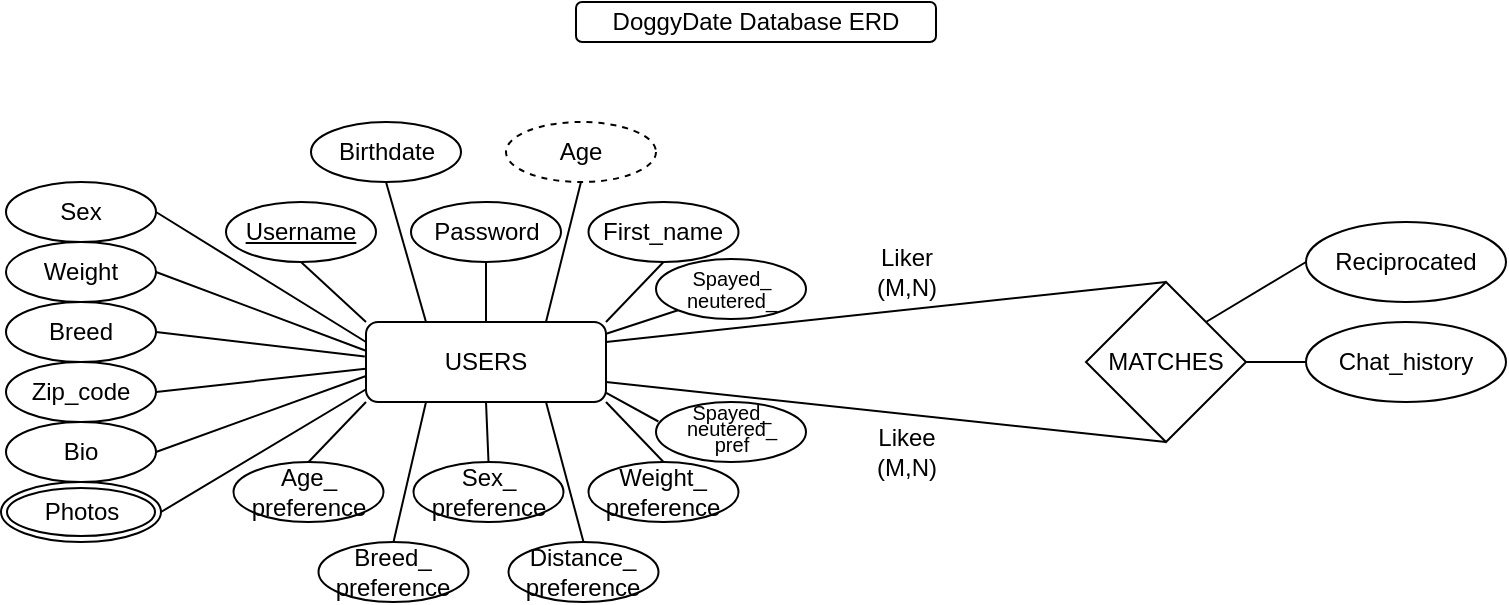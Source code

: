 <mxfile version="13.7.4" type="google"><diagram id="R2lEEEUBdFMjLlhIrx00" name="Page-1"><mxGraphModel dx="757" dy="370" grid="1" gridSize="10" guides="1" tooltips="1" connect="1" arrows="1" fold="1" page="1" pageScale="1" pageWidth="850" pageHeight="1100" math="0" shadow="0" extFonts="Permanent Marker^https://fonts.googleapis.com/css?family=Permanent+Marker"><root><mxCell id="0"/><mxCell id="1" parent="0"/><mxCell id="er2DGWhzI8aFqKqLN9yp-5" style="rounded=0;orthogonalLoop=1;jettySize=auto;html=1;exitX=1;exitY=0.25;exitDx=0;exitDy=0;entryX=0.5;entryY=0;entryDx=0;entryDy=0;endArrow=none;endFill=0;" parent="1" source="er2DGWhzI8aFqKqLN9yp-2" target="er2DGWhzI8aFqKqLN9yp-3" edge="1"><mxGeometry relative="1" as="geometry"/></mxCell><mxCell id="er2DGWhzI8aFqKqLN9yp-6" style="edgeStyle=none;rounded=0;orthogonalLoop=1;jettySize=auto;html=1;exitX=1;exitY=0.75;exitDx=0;exitDy=0;entryX=0.5;entryY=1;entryDx=0;entryDy=0;endArrow=none;endFill=0;" parent="1" source="er2DGWhzI8aFqKqLN9yp-2" target="er2DGWhzI8aFqKqLN9yp-3" edge="1"><mxGeometry relative="1" as="geometry"/></mxCell><mxCell id="er2DGWhzI8aFqKqLN9yp-414" style="edgeStyle=none;rounded=0;orthogonalLoop=1;jettySize=auto;html=1;exitX=0;exitY=0;exitDx=0;exitDy=0;entryX=0.5;entryY=1;entryDx=0;entryDy=0;endArrow=none;endFill=0;" parent="1" source="er2DGWhzI8aFqKqLN9yp-2" target="er2DGWhzI8aFqKqLN9yp-410" edge="1"><mxGeometry relative="1" as="geometry"/></mxCell><mxCell id="er2DGWhzI8aFqKqLN9yp-422" style="rounded=0;orthogonalLoop=1;jettySize=auto;html=1;exitX=0.25;exitY=0;exitDx=0;exitDy=0;entryX=0.5;entryY=1;entryDx=0;entryDy=0;endArrow=none;endFill=0;" parent="1" source="er2DGWhzI8aFqKqLN9yp-2" target="er2DGWhzI8aFqKqLN9yp-162" edge="1"><mxGeometry relative="1" as="geometry"/></mxCell><mxCell id="er2DGWhzI8aFqKqLN9yp-423" style="edgeStyle=none;rounded=0;orthogonalLoop=1;jettySize=auto;html=1;exitX=0.75;exitY=0;exitDx=0;exitDy=0;entryX=0.5;entryY=1;entryDx=0;entryDy=0;endArrow=none;endFill=0;" parent="1" source="er2DGWhzI8aFqKqLN9yp-2" target="er2DGWhzI8aFqKqLN9yp-409" edge="1"><mxGeometry relative="1" as="geometry"/></mxCell><mxCell id="er2DGWhzI8aFqKqLN9yp-424" style="edgeStyle=none;rounded=0;orthogonalLoop=1;jettySize=auto;html=1;exitX=0;exitY=1;exitDx=0;exitDy=0;entryX=0.5;entryY=0;entryDx=0;entryDy=0;endArrow=none;endFill=0;" parent="1" source="er2DGWhzI8aFqKqLN9yp-2" target="er2DGWhzI8aFqKqLN9yp-285" edge="1"><mxGeometry relative="1" as="geometry"/></mxCell><mxCell id="er2DGWhzI8aFqKqLN9yp-425" style="edgeStyle=none;rounded=0;orthogonalLoop=1;jettySize=auto;html=1;exitX=1;exitY=1;exitDx=0;exitDy=0;entryX=0.5;entryY=0;entryDx=0;entryDy=0;endArrow=none;endFill=0;" parent="1" source="er2DGWhzI8aFqKqLN9yp-2" target="er2DGWhzI8aFqKqLN9yp-281" edge="1"><mxGeometry relative="1" as="geometry"/></mxCell><mxCell id="er2DGWhzI8aFqKqLN9yp-426" style="edgeStyle=none;rounded=0;orthogonalLoop=1;jettySize=auto;html=1;exitX=0.5;exitY=1;exitDx=0;exitDy=0;entryX=0.5;entryY=0;entryDx=0;entryDy=0;endArrow=none;endFill=0;" parent="1" source="er2DGWhzI8aFqKqLN9yp-2" target="er2DGWhzI8aFqKqLN9yp-284" edge="1"><mxGeometry relative="1" as="geometry"/></mxCell><mxCell id="er2DGWhzI8aFqKqLN9yp-427" style="edgeStyle=none;rounded=0;orthogonalLoop=1;jettySize=auto;html=1;exitX=0.25;exitY=1;exitDx=0;exitDy=0;entryX=0.5;entryY=0;entryDx=0;entryDy=0;endArrow=none;endFill=0;" parent="1" source="er2DGWhzI8aFqKqLN9yp-2" target="er2DGWhzI8aFqKqLN9yp-282" edge="1"><mxGeometry relative="1" as="geometry"/></mxCell><mxCell id="er2DGWhzI8aFqKqLN9yp-428" style="edgeStyle=none;rounded=0;orthogonalLoop=1;jettySize=auto;html=1;exitX=0.75;exitY=1;exitDx=0;exitDy=0;entryX=0.5;entryY=0;entryDx=0;entryDy=0;endArrow=none;endFill=0;" parent="1" source="er2DGWhzI8aFqKqLN9yp-2" target="er2DGWhzI8aFqKqLN9yp-148" edge="1"><mxGeometry relative="1" as="geometry"/></mxCell><mxCell id="er2DGWhzI8aFqKqLN9yp-429" style="edgeStyle=none;rounded=0;orthogonalLoop=1;jettySize=auto;html=1;exitX=0.5;exitY=0;exitDx=0;exitDy=0;entryX=0.5;entryY=1;entryDx=0;entryDy=0;endArrow=none;endFill=0;" parent="1" source="er2DGWhzI8aFqKqLN9yp-2" target="er2DGWhzI8aFqKqLN9yp-180" edge="1"><mxGeometry relative="1" as="geometry"/></mxCell><mxCell id="er2DGWhzI8aFqKqLN9yp-430" style="edgeStyle=none;rounded=0;orthogonalLoop=1;jettySize=auto;html=1;exitX=1;exitY=0;exitDx=0;exitDy=0;entryX=0.5;entryY=1;entryDx=0;entryDy=0;endArrow=none;endFill=0;" parent="1" source="er2DGWhzI8aFqKqLN9yp-2" target="er2DGWhzI8aFqKqLN9yp-302" edge="1"><mxGeometry relative="1" as="geometry"/></mxCell><mxCell id="er2DGWhzI8aFqKqLN9yp-2" value="USERS" style="rounded=1;whiteSpace=wrap;html=1;" parent="1" vertex="1"><mxGeometry x="230" y="180" width="120" height="40" as="geometry"/></mxCell><mxCell id="er2DGWhzI8aFqKqLN9yp-3" value="MATCHES" style="rhombus;whiteSpace=wrap;html=1;" parent="1" vertex="1"><mxGeometry x="590" y="160" width="80" height="80" as="geometry"/></mxCell><mxCell id="er2DGWhzI8aFqKqLN9yp-302" value="First_name" style="ellipse;whiteSpace=wrap;html=1;align=center;" parent="1" vertex="1"><mxGeometry x="341.25" y="120" width="75" height="30" as="geometry"/></mxCell><mxCell id="er2DGWhzI8aFqKqLN9yp-180" value="Password" style="ellipse;whiteSpace=wrap;html=1;align=center;" parent="1" vertex="1"><mxGeometry x="252.5" y="120" width="75" height="30" as="geometry"/></mxCell><mxCell id="er2DGWhzI8aFqKqLN9yp-436" style="edgeStyle=none;rounded=0;orthogonalLoop=1;jettySize=auto;html=1;exitX=1;exitY=0.5;exitDx=0;exitDy=0;entryX=-0.005;entryY=0.432;entryDx=0;entryDy=0;entryPerimeter=0;endArrow=none;endFill=0;" parent="1" source="er2DGWhzI8aFqKqLN9yp-271" target="er2DGWhzI8aFqKqLN9yp-2" edge="1"><mxGeometry relative="1" as="geometry"/></mxCell><mxCell id="er2DGWhzI8aFqKqLN9yp-271" value="Breed" style="ellipse;whiteSpace=wrap;html=1;align=center;" parent="1" vertex="1"><mxGeometry x="50" y="170" width="75" height="30" as="geometry"/></mxCell><mxCell id="er2DGWhzI8aFqKqLN9yp-435" style="edgeStyle=none;rounded=0;orthogonalLoop=1;jettySize=auto;html=1;exitX=1;exitY=0.5;exitDx=0;exitDy=0;endArrow=none;endFill=0;entryX=-0.003;entryY=0.357;entryDx=0;entryDy=0;entryPerimeter=0;" parent="1" source="er2DGWhzI8aFqKqLN9yp-280" target="er2DGWhzI8aFqKqLN9yp-2" edge="1"><mxGeometry relative="1" as="geometry"><mxPoint x="200" y="190" as="targetPoint"/></mxGeometry></mxCell><mxCell id="er2DGWhzI8aFqKqLN9yp-280" value="Weight" style="ellipse;whiteSpace=wrap;html=1;align=center;" parent="1" vertex="1"><mxGeometry x="50" y="140" width="75" height="30" as="geometry"/></mxCell><mxCell id="er2DGWhzI8aFqKqLN9yp-281" value="Weight_&lt;br&gt;preference" style="ellipse;whiteSpace=wrap;html=1;align=center;" parent="1" vertex="1"><mxGeometry x="341.25" y="250" width="75" height="30" as="geometry"/></mxCell><mxCell id="er2DGWhzI8aFqKqLN9yp-282" value="Breed_&lt;br&gt;preference" style="ellipse;whiteSpace=wrap;html=1;align=center;" parent="1" vertex="1"><mxGeometry x="206.25" y="290" width="75" height="30" as="geometry"/></mxCell><mxCell id="er2DGWhzI8aFqKqLN9yp-437" style="edgeStyle=none;rounded=0;orthogonalLoop=1;jettySize=auto;html=1;exitX=1;exitY=0.5;exitDx=0;exitDy=0;entryX=-0.002;entryY=0.584;entryDx=0;entryDy=0;entryPerimeter=0;endArrow=none;endFill=0;" parent="1" source="er2DGWhzI8aFqKqLN9yp-283" target="er2DGWhzI8aFqKqLN9yp-2" edge="1"><mxGeometry relative="1" as="geometry"/></mxCell><mxCell id="er2DGWhzI8aFqKqLN9yp-283" value="Zip_code" style="ellipse;whiteSpace=wrap;html=1;align=center;" parent="1" vertex="1"><mxGeometry x="50" y="200" width="75" height="30" as="geometry"/></mxCell><mxCell id="er2DGWhzI8aFqKqLN9yp-284" value="Sex_&lt;br&gt;preference" style="ellipse;whiteSpace=wrap;html=1;align=center;" parent="1" vertex="1"><mxGeometry x="253.75" y="250" width="75" height="30" as="geometry"/></mxCell><mxCell id="er2DGWhzI8aFqKqLN9yp-285" value="Age_&lt;br&gt;preference" style="ellipse;whiteSpace=wrap;html=1;align=center;" parent="1" vertex="1"><mxGeometry x="163.75" y="250" width="75" height="30" as="geometry"/></mxCell><mxCell id="er2DGWhzI8aFqKqLN9yp-431" style="edgeStyle=none;rounded=0;orthogonalLoop=1;jettySize=auto;html=1;exitX=1;exitY=0.5;exitDx=0;exitDy=0;entryX=0;entryY=0.25;entryDx=0;entryDy=0;endArrow=none;endFill=0;" parent="1" source="er2DGWhzI8aFqKqLN9yp-57" target="er2DGWhzI8aFqKqLN9yp-2" edge="1"><mxGeometry relative="1" as="geometry"/></mxCell><mxCell id="er2DGWhzI8aFqKqLN9yp-57" value="Sex" style="ellipse;whiteSpace=wrap;html=1;align=center;" parent="1" vertex="1"><mxGeometry x="50" y="110" width="75" height="30" as="geometry"/></mxCell><mxCell id="er2DGWhzI8aFqKqLN9yp-148" value="Distance_&lt;br&gt;preference" style="ellipse;whiteSpace=wrap;html=1;align=center;" parent="1" vertex="1"><mxGeometry x="301.25" y="290" width="75" height="30" as="geometry"/></mxCell><mxCell id="er2DGWhzI8aFqKqLN9yp-434" style="edgeStyle=none;rounded=0;orthogonalLoop=1;jettySize=auto;html=1;exitX=1;exitY=0.5;exitDx=0;exitDy=0;endArrow=none;endFill=0;" parent="1" source="er2DGWhzI8aFqKqLN9yp-158" edge="1"><mxGeometry relative="1" as="geometry"><mxPoint x="230" y="207" as="targetPoint"/><Array as="points"/></mxGeometry></mxCell><mxCell id="er2DGWhzI8aFqKqLN9yp-158" value="Bio" style="ellipse;whiteSpace=wrap;html=1;align=center;" parent="1" vertex="1"><mxGeometry x="50" y="230" width="75" height="30" as="geometry"/></mxCell><mxCell id="er2DGWhzI8aFqKqLN9yp-438" style="edgeStyle=none;rounded=0;orthogonalLoop=1;jettySize=auto;html=1;exitX=0;exitY=0.5;exitDx=0;exitDy=0;entryX=1;entryY=0.5;entryDx=0;entryDy=0;endArrow=none;endFill=0;" parent="1" source="er2DGWhzI8aFqKqLN9yp-159" target="er2DGWhzI8aFqKqLN9yp-3" edge="1"><mxGeometry relative="1" as="geometry"/></mxCell><mxCell id="er2DGWhzI8aFqKqLN9yp-159" value="Chat_history" style="ellipse;whiteSpace=wrap;html=1;align=center;" parent="1" vertex="1"><mxGeometry x="700" y="180" width="100" height="40" as="geometry"/></mxCell><mxCell id="er2DGWhzI8aFqKqLN9yp-162" value="Birthdate" style="ellipse;whiteSpace=wrap;html=1;align=center;" parent="1" vertex="1"><mxGeometry x="202.5" y="80" width="75" height="30" as="geometry"/></mxCell><mxCell id="er2DGWhzI8aFqKqLN9yp-409" value="Age" style="ellipse;whiteSpace=wrap;html=1;align=center;dashed=1;" parent="1" vertex="1"><mxGeometry x="300" y="80" width="75" height="30" as="geometry"/></mxCell><mxCell id="er2DGWhzI8aFqKqLN9yp-410" value="Username" style="ellipse;whiteSpace=wrap;html=1;align=center;fontStyle=4;" parent="1" vertex="1"><mxGeometry x="160" y="120" width="75" height="30" as="geometry"/></mxCell><mxCell id="er2DGWhzI8aFqKqLN9yp-439" value="DoggyDate Database ERD" style="rounded=1;whiteSpace=wrap;html=1;" parent="1" vertex="1"><mxGeometry x="335" y="20" width="180" height="20" as="geometry"/></mxCell><mxCell id="er2DGWhzI8aFqKqLN9yp-440" value="Liker&lt;br&gt;(M,N)" style="text;html=1;align=center;verticalAlign=middle;resizable=0;points=[];autosize=1;" parent="1" vertex="1"><mxGeometry x="475" y="140" width="50" height="30" as="geometry"/></mxCell><mxCell id="er2DGWhzI8aFqKqLN9yp-441" value="Likee&lt;br&gt;(M,N)" style="text;html=1;align=center;verticalAlign=middle;resizable=0;points=[];autosize=1;" parent="1" vertex="1"><mxGeometry x="475" y="230" width="50" height="30" as="geometry"/></mxCell><mxCell id="er2DGWhzI8aFqKqLN9yp-446" style="edgeStyle=none;rounded=0;orthogonalLoop=1;jettySize=auto;html=1;exitX=0;exitY=0.5;exitDx=0;exitDy=0;entryX=1;entryY=0;entryDx=0;entryDy=0;endArrow=none;endFill=0;" parent="1" source="er2DGWhzI8aFqKqLN9yp-444" target="er2DGWhzI8aFqKqLN9yp-3" edge="1"><mxGeometry relative="1" as="geometry"/></mxCell><mxCell id="er2DGWhzI8aFqKqLN9yp-444" value="Reciprocated" style="ellipse;whiteSpace=wrap;html=1;align=center;" parent="1" vertex="1"><mxGeometry x="700" y="130" width="100" height="40" as="geometry"/></mxCell><mxCell id="-ObEriCXDqiHKRw81vTq-3" style="edgeStyle=none;rounded=0;orthogonalLoop=1;jettySize=auto;html=1;exitX=1;exitY=0.5;exitDx=0;exitDy=0;entryX=-0.003;entryY=0.847;entryDx=0;entryDy=0;entryPerimeter=0;endArrow=none;endFill=0;" parent="1" source="-ObEriCXDqiHKRw81vTq-1" target="er2DGWhzI8aFqKqLN9yp-2" edge="1"><mxGeometry relative="1" as="geometry"/></mxCell><mxCell id="-ObEriCXDqiHKRw81vTq-1" value="Photos" style="ellipse;shape=doubleEllipse;margin=3;whiteSpace=wrap;html=1;align=center;" parent="1" vertex="1"><mxGeometry x="47.5" y="260" width="80" height="30" as="geometry"/></mxCell><mxCell id="RZWOOFQMDGr8plpSyebe-15" value="" style="group" vertex="1" connectable="0" parent="1"><mxGeometry x="375.0" y="215" width="75" height="36" as="geometry"/></mxCell><mxCell id="RZWOOFQMDGr8plpSyebe-1" value="" style="ellipse;whiteSpace=wrap;html=1;align=center;" vertex="1" parent="RZWOOFQMDGr8plpSyebe-15"><mxGeometry y="5" width="75" height="30" as="geometry"/></mxCell><mxCell id="RZWOOFQMDGr8plpSyebe-11" value="" style="group" vertex="1" connectable="0" parent="RZWOOFQMDGr8plpSyebe-15"><mxGeometry x="17.5" width="40" height="36" as="geometry"/></mxCell><mxCell id="RZWOOFQMDGr8plpSyebe-12" value="&lt;font style=&quot;font-size: 10px&quot;&gt;Spayed_&lt;/font&gt;" style="text;html=1;strokeColor=none;fillColor=none;align=center;verticalAlign=middle;whiteSpace=wrap;rounded=0;" vertex="1" parent="RZWOOFQMDGr8plpSyebe-11"><mxGeometry width="40" height="20" as="geometry"/></mxCell><mxCell id="RZWOOFQMDGr8plpSyebe-13" value="&lt;font style=&quot;font-size: 10px&quot;&gt;neutered_&lt;/font&gt;" style="text;html=1;strokeColor=none;fillColor=none;align=center;verticalAlign=middle;whiteSpace=wrap;rounded=0;" vertex="1" parent="RZWOOFQMDGr8plpSyebe-11"><mxGeometry y="8" width="40" height="20" as="geometry"/></mxCell><mxCell id="RZWOOFQMDGr8plpSyebe-14" value="&lt;font style=&quot;font-size: 10px&quot;&gt;pref&lt;/font&gt;" style="text;html=1;strokeColor=none;fillColor=none;align=center;verticalAlign=middle;whiteSpace=wrap;rounded=0;" vertex="1" parent="RZWOOFQMDGr8plpSyebe-11"><mxGeometry y="16" width="40" height="20" as="geometry"/></mxCell><mxCell id="RZWOOFQMDGr8plpSyebe-20" value="" style="group" vertex="1" connectable="0" parent="1"><mxGeometry x="375.0" y="148.0" width="75" height="31" as="geometry"/></mxCell><mxCell id="RZWOOFQMDGr8plpSyebe-17" value="" style="ellipse;whiteSpace=wrap;html=1;align=center;" vertex="1" parent="RZWOOFQMDGr8plpSyebe-20"><mxGeometry y="0.5" width="75" height="30" as="geometry"/></mxCell><mxCell id="RZWOOFQMDGr8plpSyebe-18" value="" style="group" vertex="1" connectable="0" parent="RZWOOFQMDGr8plpSyebe-20"><mxGeometry x="17.5" width="40" height="31" as="geometry"/></mxCell><mxCell id="RZWOOFQMDGr8plpSyebe-2" value="&lt;font style=&quot;font-size: 10px&quot;&gt;Spayed_&lt;/font&gt;" style="text;html=1;strokeColor=none;fillColor=none;align=center;verticalAlign=middle;whiteSpace=wrap;rounded=0;" vertex="1" parent="RZWOOFQMDGr8plpSyebe-18"><mxGeometry width="40" height="20" as="geometry"/></mxCell><mxCell id="RZWOOFQMDGr8plpSyebe-3" value="&lt;font style=&quot;font-size: 10px&quot;&gt;neutered_&lt;/font&gt;" style="text;html=1;strokeColor=none;fillColor=none;align=center;verticalAlign=middle;whiteSpace=wrap;rounded=0;" vertex="1" parent="RZWOOFQMDGr8plpSyebe-18"><mxGeometry y="11" width="40" height="20" as="geometry"/></mxCell><mxCell id="RZWOOFQMDGr8plpSyebe-21" style="rounded=0;orthogonalLoop=1;jettySize=auto;html=1;exitX=0;exitY=1;exitDx=0;exitDy=0;fontSize=7;endArrow=none;endFill=0;entryX=1.001;entryY=0.146;entryDx=0;entryDy=0;entryPerimeter=0;" edge="1" parent="1" source="RZWOOFQMDGr8plpSyebe-17" target="er2DGWhzI8aFqKqLN9yp-2"><mxGeometry relative="1" as="geometry"><mxPoint x="370" y="180" as="targetPoint"/></mxGeometry></mxCell><mxCell id="RZWOOFQMDGr8plpSyebe-22" style="edgeStyle=none;rounded=0;orthogonalLoop=1;jettySize=auto;html=1;exitX=0.016;exitY=0.325;exitDx=0;exitDy=0;entryX=1.001;entryY=0.886;entryDx=0;entryDy=0;entryPerimeter=0;endArrow=none;endFill=0;fontSize=7;exitPerimeter=0;" edge="1" parent="1" source="RZWOOFQMDGr8plpSyebe-1" target="er2DGWhzI8aFqKqLN9yp-2"><mxGeometry relative="1" as="geometry"/></mxCell></root></mxGraphModel></diagram></mxfile>